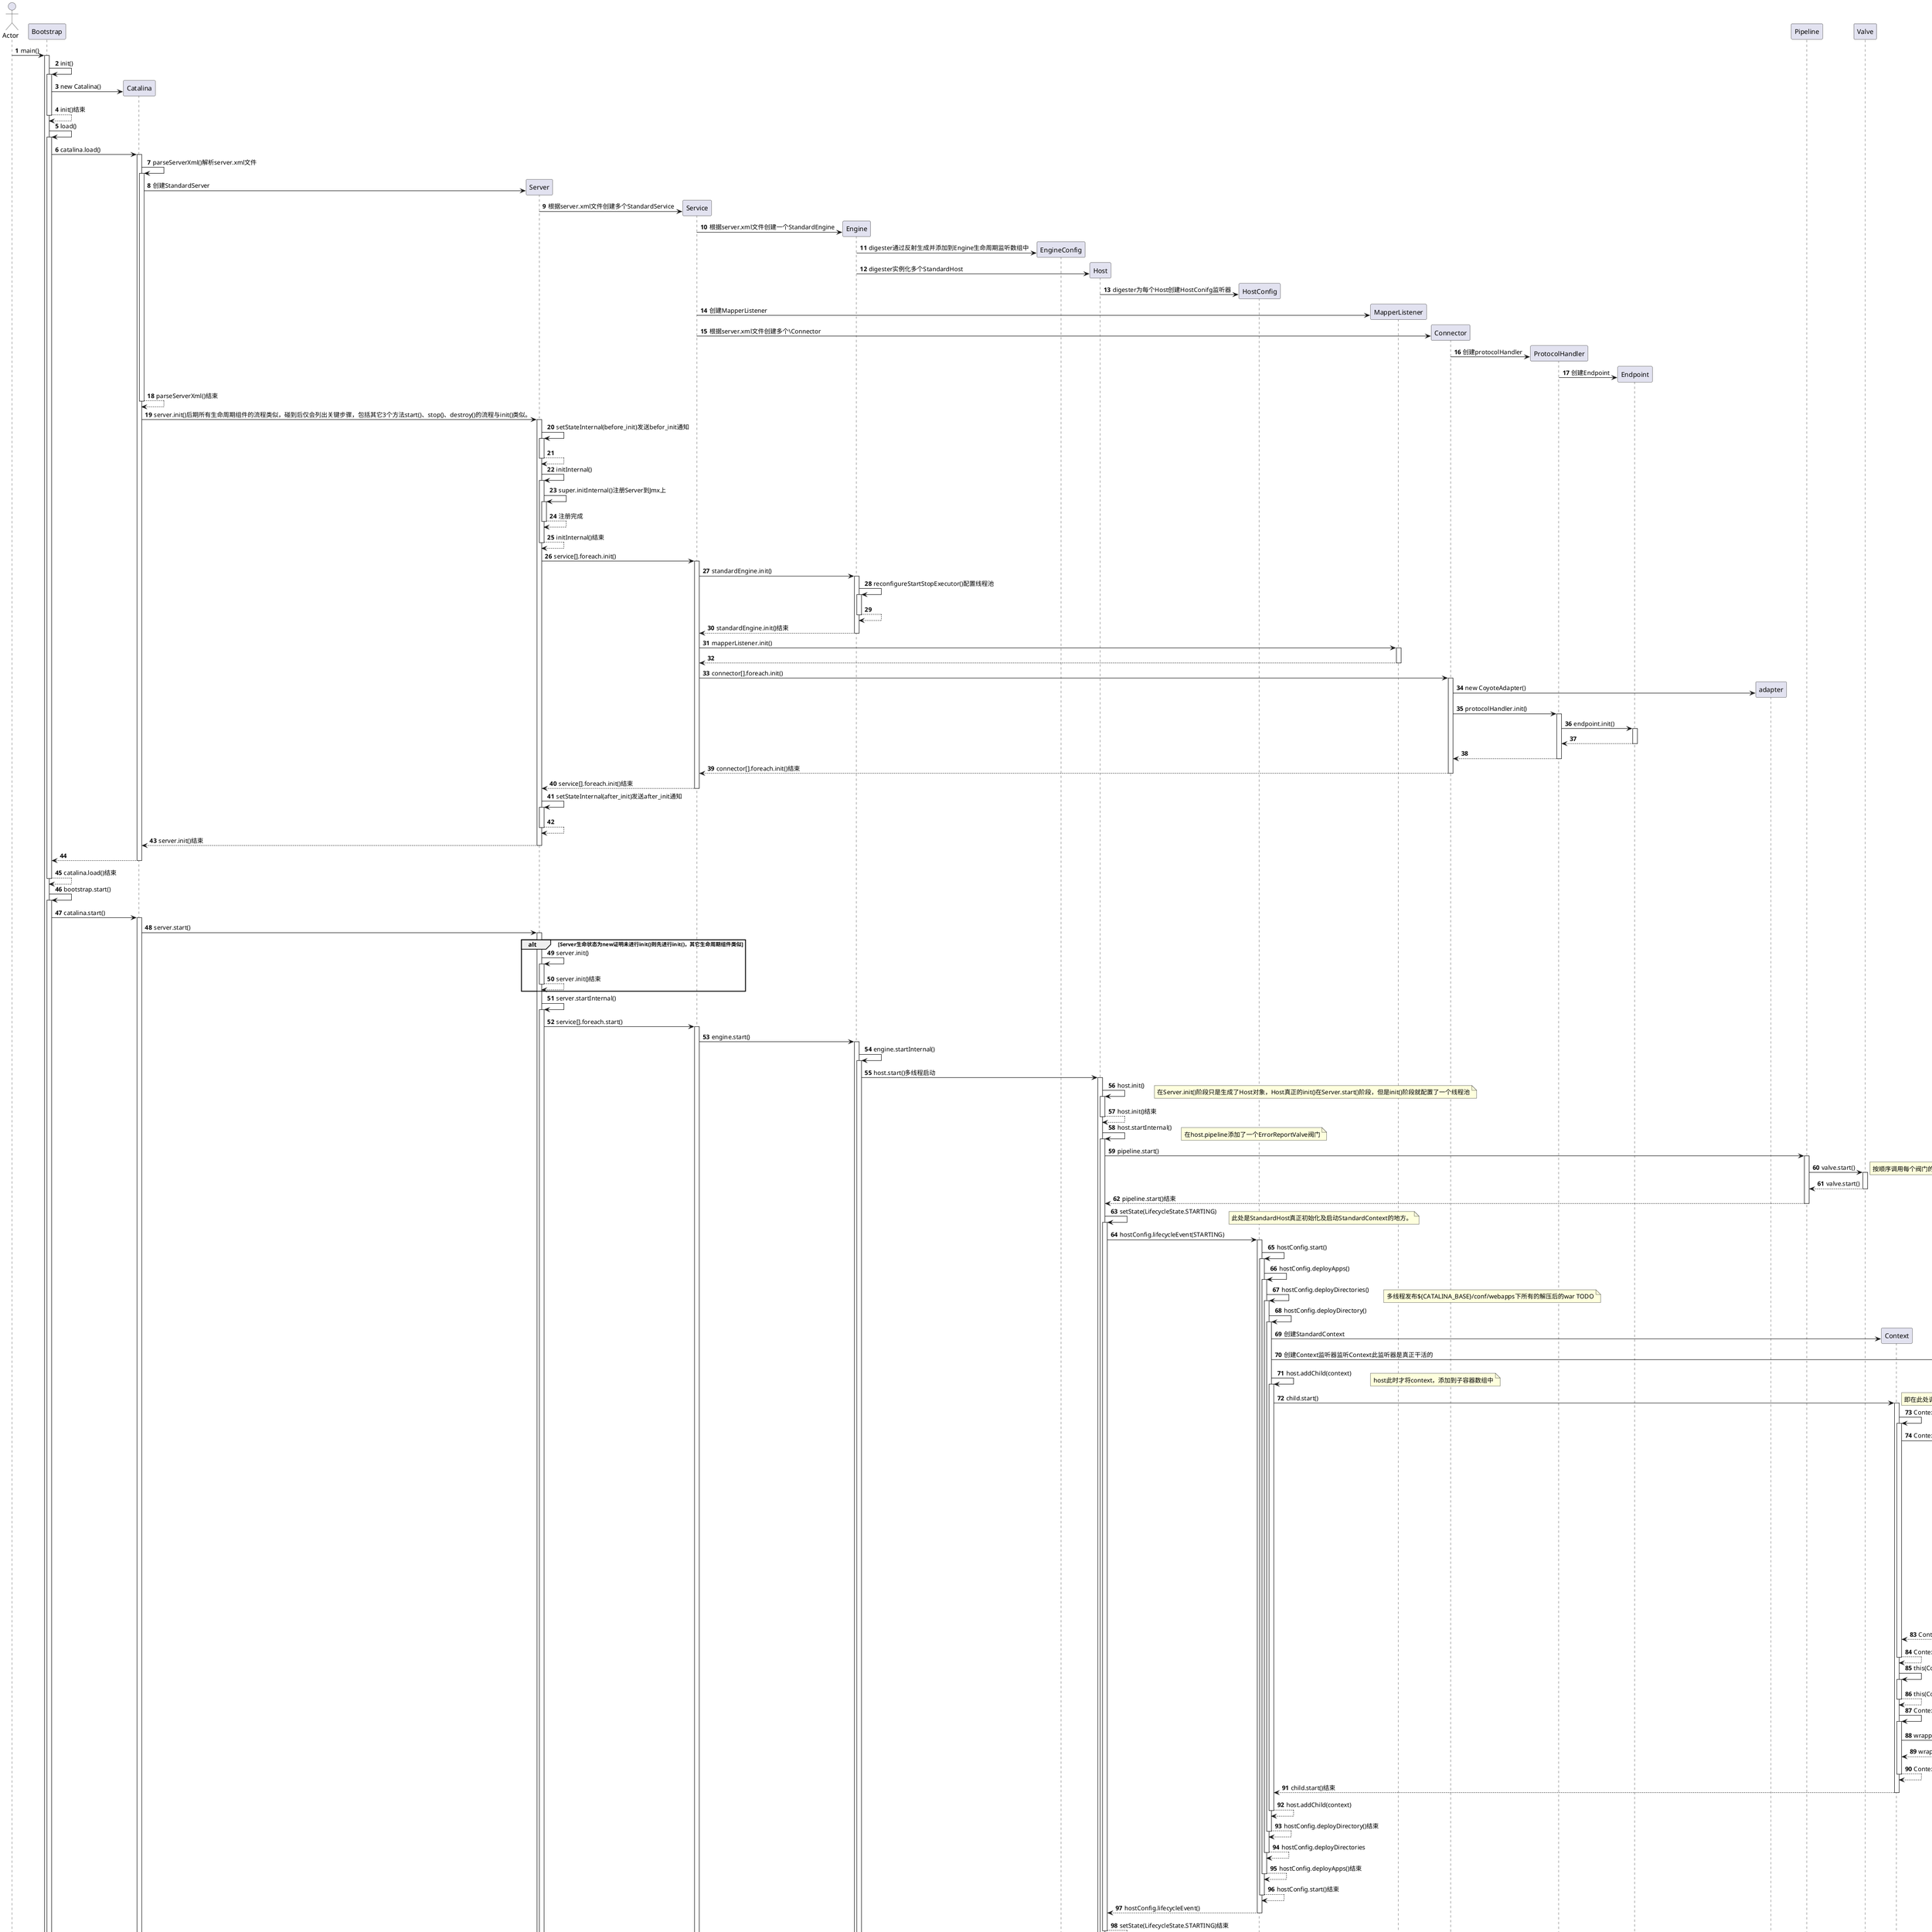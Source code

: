@startuml
'https://plantuml.com/sequence-diagram

autonumber
autoactivate on

actor Actor
participant Bootstrap
participant Catalina

Actor -> Bootstrap: main()
    Bootstrap -> Bootstrap: init()
        Bootstrap -> Catalina ** : new Catalina()
    return init()结束
    Bootstrap -> Bootstrap: load()
        Bootstrap -> Catalina: catalina.load()
            Catalina -> Catalina : parseServerXml()解析server.xml文件
                Catalina -> Server ** : 创建StandardServer
                    Server -> Service ** : 根据server.xml文件创建多个StandardService
                        Service -> Engine ** : 根据server.xml文件创建一个StandardEngine
                            Engine -> EngineConfig ** : digester通过反射生成并添加到Engine生命周期监听数组中
                            Engine -> Host ** : digester实例化多个StandardHost
                                Host -> HostConfig ** : digester为每个Host创建HostConifg监听器
                        Service -> MapperListener ** : 创建MapperListener
                        Service -> Connector ** : 根据server.xml文件创建多个\Connector
                            Connector -> ProtocolHandler ** : 创建protocolHandler
                                ProtocolHandler -> Endpoint ** : 创建Endpoint
                return parseServerXml()结束

                Catalina -> Server: server.init()后期所有生命周期组件的流程类似，碰到后仅会列出关键步骤，包括其它3个方法start()、stop()、destroy()的流程与init()类似。
                    Server -> Server: setStateInternal(before_init)发送befor_init通知
                    return

                    Server -> Server: initInternal()
                        Server -> Server: super.initInternal()注册Server到Jmx上
                        return 注册完成
                    return initInternal()结束

                    Server -> Service: service[].foreach.init()
                        Service -> Engine: standardEngine.init()
                            Engine -> Engine: reconfigureStartStopExecutor()配置线程池
                            return
                        return standardEngine.init()结束
                        Service -> MapperListener: mapperListener.init()
                        return
                        Service -> Connector: connector[].foreach.init()
                            Connector -> adapter ** : new CoyoteAdapter()
                            Connector -> ProtocolHandler: protocolHandler.init()
                                ProtocolHandler -> Endpoint : endpoint.init()
                                return
                            return
                        return connector[].foreach.init()结束
                    return service[].foreach.init()结束

                    Server -> Server: setStateInternal(after_init)发送after_init通知
                    return

                return server.init()结束
            return
        return catalina.load()结束

    Bootstrap -> Bootstrap: bootstrap.start()
        Bootstrap -> Catalina: catalina.start()
            Catalina -> Server: server.start()
                alt Server生命状态为new证明未进行init()则先进行init()，其它生命周期组件类似
                    Server -> Server: server.init()
                    return server.init()结束
                end
                Server -> Server: server.startInternal()
                    Server -> Service: service[].foreach.start()
                        Service -> Engine: engine.start()
                            Engine -> Engine: engine.startInternal()

                                Engine -> Host: host.start()多线程启动

                                    Host -> Host : host.init()
                                    note right: 在Server.init()阶段只是生成了Host对象，Host真正的init()在Server.start()阶段，但是init()阶段就配置了一个线程池
                                    return host.init()结束

                                    Host -> Host : host.startInternal()
                                    note right:  在host.pipeline添加了一个ErrorReportValve阀门

                                        Host -> Pipeline: pipeline.start()

                                            Pipeline -> Valve: valve.start()
                                            note right: 按顺序调用每个阀门的start()
                                            return valve.start()
                                        return pipeline.start()结束
                                        Host -> Host: setState(LifecycleState.STARTING)
                                        note right: 此处是StandardHost真正初始化及启动StandardContext的地方。
                                            Host -> HostConfig: hostConfig.lifecycleEvent(STARTING)
                                                HostConfig -> HostConfig: hostConfig.start()
                                                    HostConfig -> HostConfig: hostConfig.deployApps()
                                                        HostConfig -> HostConfig: hostConfig.deployDirectories()
                                                        note right: 多线程发布${CATALINA_BASE}/conf/webapps下所有的解压后的war TODO
                                                            HostConfig -> HostConfig: hostConfig.deployDirectory()
                                                                HostConfig -> Context ** : 创建StandardContext
                                                                HostConfig -> ContextConfig ** : 创建Context监听器监听Context此监听器是真正干活的
                                                                HostConfig -> HostConfig: host.addChild(context)
                                                                note right: host此时才将context，添加到子容器数组中
                                                                    HostConfig -> Context: child.start()
                                                                    note right: 即在此处调用StandardContext.start()，在此过程中会向ContextConfig发送消息，具体进行Context属性的赋值。
                                                                        Context -> Context: Context.fireLifecycleEvent(Lifecycle.CONFIGURE_START_EVENT, null);
                                                                        note right: 重要--向ContextConfig发送configure_start消息，让监听器读取当前app应用web.xml文件并进行处理，但实际没有处理完成，下面还有处理的部分
                                                                            Context -> ContextConfig: ContextConfig.configureStart()
                                                                                ContextConfig -> ContextConfig: ContextConfig.webConfig()
                                                                                    ContextConfig -> WebXml ** : ContextConfig.createWebXml()
                                                                                    note right: 将本应用的web.xml、tomcat的web.xml整合后的web.xml解析，获取其中webXml对象，可获取所有的Servlet信息。
                                                                                    ContextConfig -> ContextConfig: ContextConfig.configureContext(webXml)
                                                                                        note right: 这个方法配置了大部分的配置
                                                                                        loop ContextConfig -> webXml.getServlets().values()
                                                                                            ContextConfig -> Wrapper ** : this.context.createWrapper()
                                                                                            ContextConfig -> ContextConfig: this.context.addChild(wrapper);
                                                                                            return this.context.addChild(wrapper);
                                                                                        end
                                                                                        note right
                                                                                            根据合并后web.xml解析出的servlet创建对应的wrapper；
                                                                                            为wrapper设置属性：web.xml中servlet标签中的属性都
                                                                                            会赋值给此wrapper相关属性。
                                                                                            并将wrapper添加到this.context.children中。
                                                                                            但此时并没有wrapper中并没有servlet实例。
                                                                                        end note
                                                                                    return ContextConfig.configureContext(webXml)结束
                                                                                return ContextConfig.webConfig()结束
                                                                            return ContextConfig.configureStart()结束
                                                                        return Context.fireLifecycleEvent(Lifecycle.CONFIGURE_START_EVENT, null)结束
                                                                        Context -> Context: this(Context).pipeline.start()
                                                                        return this(Context).pipeline.start()结束
                                                                        Context -> Context: Context.loadOnStartup(findChildren())
                                                                        note right: 将所有loadonstart属性不为null的按顺序进行实例化，会调用init()方法。
                                                                            Context -> Wrapper: wrapper.load()
                                                                            note right: 将有loadonstart属性的wrapper，通过反射生成对应servlet实例赋值给instance属性，并调用servlet.init()方法
                                                                            return wrapper.load()结束
                                                                        return Context.loadOnStartup(findChildren())结束
                                                                    return child.start()结束
                                                                return host.addChild(context)
                                                            return hostConfig.deployDirectory()结束
                                                        return hostConfig.deployDirectories
                                                    return hostConfig.deployApps()结束
                                                return hostConfig.start()结束
                                            return hostConfig.lifecycleEvent()
                                        return setState(LifecycleState.STARTING)结束
                                    return host.startInternal()结束
                                return host.start()结束
                                Engine -> Pipeline: pipeline.start()
                                return pipeline.start()结束
                                Engine -> MapperListener: mapperListener.start()
                                return mapperListener.start()结束
                                loop engine.connectors.length
                                    Engine -> Connector: connector.start()
                                        Connector -> ProtocolHandler: protocolHandler.start()
                                            ProtocolHandler -> Endpoint: endpoint.start()
                                                Endpoint -> Endpoint: endpoint.startAcceptorThread()
                                                    Endpoint -> Acceptor ** : Endpoint.new Acceptor()是个线程
                                                    Endpoint -> Acceptor: acceptor.start() 启动线程，调用run方法
                                                        Acceptor -> Acceptor: acceptor.serverSocketAccept()
                                                        note right: 在这个方法内，serverSock.accept()，进行消息的接收。
                                                        return acceptor.serverSocketAccept()结束
                                                    return acceptor.start()结束
                                                return endpoint.startAcceptorThread()结束
                                            return endpoint.start()
                                        return protocolHandler.start()结束
                                    return connector.start()结束
                                end
                            return engine.startInternal()结束
                        return engine.start()结束
                    return service[].foreach.start()结束
                return server.startInternal()结束
            return server.start()结束
            Catalina -> CatalinaShutdownHook ** : catalina.new CatalinaShutdownHook()
            note right
                创建一个CatalinaShutdownHook在jvm关闭时调用。
                里面会在jvm关闭时调用server.stop()和destroy()方法
            end note
            Catalina -> Catalina: catalina.await()
            note right
                里面会启动一个线程去用serversocket接收shutdown命令，
                在接收到命令时，执行关闭动作。
            end note
            return catalina.await()结束
        return catalina.start()结束
    return bootstrap.start()结束













@enduml
